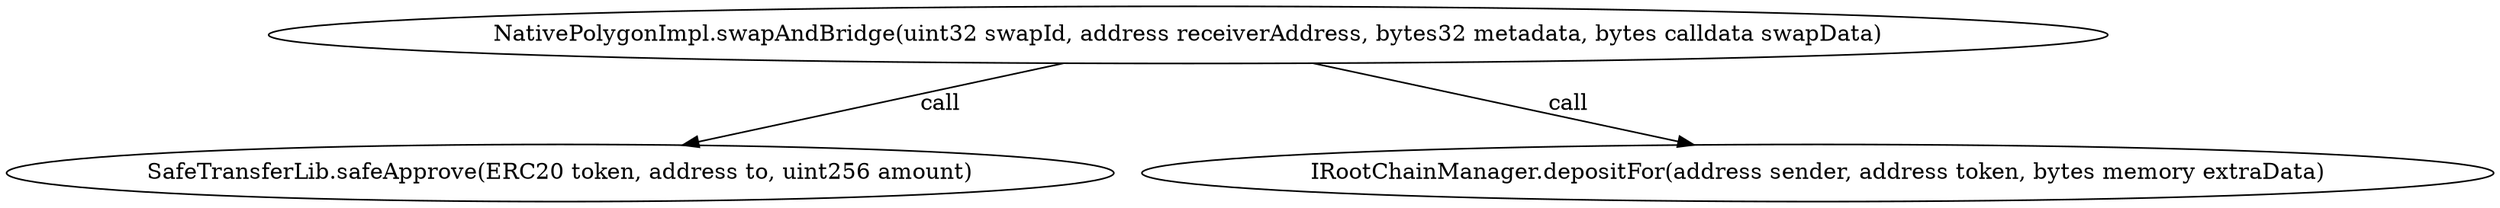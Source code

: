 digraph "" {
	graph [bb="0,0,1315.8,124.8"];
	node [label="\N"];
	"NativePolygonImpl.swapAndBridge(uint32 swapId, address receiverAddress, bytes32 metadata, bytes calldata swapData)"	 [height=0.5,
		pos="627.22,106.8",
		width=13.416];
	"SafeTransferLib.safeApprove(ERC20 token, address to, uint256 amount)"	 [height=0.5,
		pos="294.22,18",
		width=8.1727];
	"NativePolygonImpl.swapAndBridge(uint32 swapId, address receiverAddress, bytes32 metadata, bytes calldata swapData)" -> "SafeTransferLib.safeApprove(ERC20 token, address to, uint256 amount)" [key=call,
	label=" call",
	lp="503.07,62.4",
	pos="e,360.25,35.607 560.23,88.937 505.2,74.263 427.27,53.48 369.97,38.201"];
"IRootChainManager.depositFor(address sender, address token, bytes memory extraData)" [height=0.5,
	pos="961.22,18",
	width=9.8484];
"NativePolygonImpl.swapAndBridge(uint32 swapId, address receiverAddress, bytes32 metadata, bytes calldata swapData)" -> "IRootChainManager.depositFor(address sender, address token, bytes memory extraData)" [key=call,
label=" call",
lp="836.07,62.4",
pos="e,894.71,35.683 694.41,88.937 749.51,74.286 827.51,53.548 884.95,38.276"];
}
